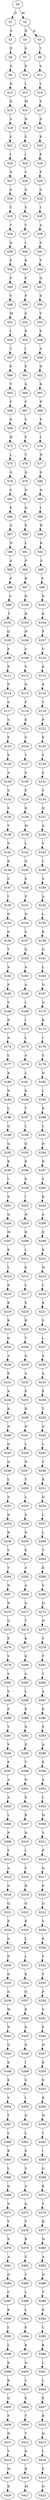 strict digraph  {
	S0 -> S1 [ label = D ];
	S0 -> S2 [ label = M ];
	S1 -> S3 [ label = S ];
	S2 -> S4 [ label = D ];
	S2 -> S5 [ label = A ];
	S3 -> S6 [ label = P ];
	S4 -> S7 [ label = S ];
	S5 -> S8 [ label = T ];
	S6 -> S9 [ label = S ];
	S7 -> S10 [ label = E ];
	S8 -> S11 [ label = S ];
	S9 -> S12 [ label = K ];
	S10 -> S13 [ label = L ];
	S11 -> S14 [ label = L ];
	S12 -> S15 [ label = D ];
	S13 -> S16 [ label = M ];
	S14 -> S17 [ label = F ];
	S15 -> S18 [ label = S ];
	S16 -> S19 [ label = H ];
	S17 -> S20 [ label = D ];
	S18 -> S21 [ label = F ];
	S19 -> S22 [ label = S ];
	S20 -> S23 [ label = E ];
	S21 -> S24 [ label = I ];
	S22 -> S25 [ label = I ];
	S23 -> S26 [ label = P ];
	S24 -> S27 [ label = G ];
	S25 -> S28 [ label = V ];
	S26 -> S29 [ label = P ];
	S27 -> S30 [ label = S ];
	S28 -> S31 [ label = G ];
	S29 -> S32 [ label = S ];
	S30 -> S33 [ label = Y ];
	S31 -> S34 [ label = S ];
	S32 -> S35 [ label = I ];
	S33 -> S36 [ label = Y ];
	S34 -> S37 [ label = Y ];
	S35 -> S38 [ label = A ];
	S36 -> S39 [ label = Q ];
	S37 -> S40 [ label = I ];
	S38 -> S41 [ label = S ];
	S39 -> S42 [ label = P ];
	S40 -> S43 [ label = K ];
	S41 -> S44 [ label = Y ];
	S42 -> S45 [ label = P ];
	S43 -> S46 [ label = P ];
	S44 -> S47 [ label = Q ];
	S45 -> S48 [ label = V ];
	S46 -> S49 [ label = P ];
	S47 -> S50 [ label = D ];
	S48 -> S51 [ label = M ];
	S49 -> S52 [ label = E ];
	S50 -> S53 [ label = Y ];
	S51 -> S54 [ label = I ];
	S52 -> S55 [ label = R ];
	S53 -> S56 [ label = P ];
	S54 -> S57 [ label = T ];
	S55 -> S58 [ label = I ];
	S56 -> S59 [ label = A ];
	S57 -> S60 [ label = P ];
	S58 -> S61 [ label = F ];
	S59 -> S62 [ label = N ];
	S60 -> S63 [ label = T ];
	S61 -> S64 [ label = A ];
	S62 -> S65 [ label = K ];
	S63 -> S66 [ label = P ];
	S64 -> S67 [ label = P ];
	S65 -> S68 [ label = P ];
	S66 -> S69 [ label = G ];
	S67 -> S70 [ label = S ];
	S68 -> S71 [ label = F ];
	S69 -> S72 [ label = H ];
	S70 -> S73 [ label = F ];
	S71 -> S74 [ label = I ];
	S72 -> S75 [ label = L ];
	S73 -> S76 [ label = T ];
	S74 -> S77 [ label = N ];
	S75 -> S78 [ label = G ];
	S76 -> S79 [ label = Q ];
	S77 -> S80 [ label = S ];
	S78 -> S81 [ label = S ];
	S79 -> S82 [ label = N ];
	S80 -> S83 [ label = N ];
	S81 -> S84 [ label = P ];
	S82 -> S85 [ label = D ];
	S83 -> S86 [ label = I ];
	S84 -> S87 [ label = A ];
	S85 -> S88 [ label = E ];
	S86 -> S89 [ label = R ];
	S87 -> S90 [ label = N ];
	S88 -> S91 [ label = L ];
	S89 -> S92 [ label = R ];
	S90 -> S93 [ label = A ];
	S91 -> S94 [ label = P ];
	S92 -> S95 [ label = S ];
	S93 -> S96 [ label = F ];
	S94 -> S97 [ label = R ];
	S95 -> S98 [ label = P ];
	S96 -> S99 [ label = S ];
	S97 -> S100 [ label = N ];
	S98 -> S101 [ label = N ];
	S99 -> S102 [ label = T ];
	S100 -> S103 [ label = H ];
	S101 -> S104 [ label = K ];
	S102 -> S105 [ label = Q ];
	S103 -> S106 [ label = H ];
	S104 -> S107 [ label = P ];
	S105 -> S108 [ label = P ];
	S106 -> S109 [ label = S ];
	S107 -> S110 [ label = V ];
	S108 -> S111 [ label = P ];
	S109 -> S112 [ label = V ];
	S110 -> S113 [ label = K ];
	S111 -> S114 [ label = P ];
	S112 -> S115 [ label = N ];
	S113 -> S116 [ label = A ];
	S114 -> S117 [ label = S ];
	S115 -> S118 [ label = F ];
	S116 -> S119 [ label = Y ];
	S117 -> S120 [ label = S ];
	S118 -> S121 [ label = E ];
	S119 -> S122 [ label = P ];
	S120 -> S123 [ label = P ];
	S121 -> S124 [ label = V ];
	S122 -> S125 [ label = E ];
	S123 -> S126 [ label = P ];
	S124 -> S127 [ label = T ];
	S125 -> S128 [ label = S ];
	S126 -> S129 [ label = A ];
	S127 -> S130 [ label = S ];
	S128 -> S131 [ label = S ];
	S129 -> S132 [ label = S ];
	S130 -> S133 [ label = P ];
	S131 -> S134 [ label = S ];
	S132 -> S135 [ label = S ];
	S133 -> S136 [ label = K ];
	S134 -> S137 [ label = Q ];
	S135 -> S138 [ label = T ];
	S136 -> S139 [ label = M ];
	S137 -> S140 [ label = A ];
	S138 -> S141 [ label = S ];
	S139 -> S142 [ label = L ];
	S140 -> S143 [ label = V ];
	S141 -> S144 [ label = K ];
	S142 -> S145 [ label = Q ];
	S143 -> S146 [ label = L ];
	S144 -> S147 [ label = G ];
	S145 -> S148 [ label = S ];
	S146 -> S149 [ label = S ];
	S147 -> S150 [ label = I ];
	S148 -> S151 [ label = P ];
	S149 -> S152 [ label = A ];
	S150 -> S153 [ label = D ];
	S151 -> S154 [ label = N ];
	S152 -> S155 [ label = L ];
	S153 -> S156 [ label = G ];
	S154 -> S157 [ label = S ];
	S155 -> S158 [ label = K ];
	S156 -> S159 [ label = T ];
	S157 -> S160 [ label = Q ];
	S158 -> S161 [ label = G ];
	S159 -> S162 [ label = A ];
	S160 -> S163 [ label = A ];
	S161 -> S164 [ label = L ];
	S162 -> S165 [ label = F ];
	S163 -> S166 [ label = A ];
	S164 -> S167 [ label = Q ];
	S165 -> S168 [ label = V ];
	S166 -> S169 [ label = L ];
	S167 -> S170 [ label = D ];
	S168 -> S171 [ label = N ];
	S169 -> S172 [ label = I ];
	S170 -> S173 [ label = K ];
	S171 -> S174 [ label = A ];
	S172 -> S175 [ label = L ];
	S173 -> S176 [ label = I ];
	S174 -> S177 [ label = L ];
	S175 -> S178 [ label = A ];
	S176 -> S179 [ label = Y ];
	S177 -> S180 [ label = K ];
	S178 -> S181 [ label = L ];
	S179 -> S182 [ label = N ];
	S180 -> S183 [ label = N ];
	S181 -> S184 [ label = K ];
	S182 -> S185 [ label = L ];
	S183 -> S186 [ label = L ];
	S184 -> S187 [ label = T ];
	S185 -> S188 [ label = E ];
	S186 -> S189 [ label = Q ];
	S187 -> S190 [ label = L ];
	S188 -> S191 [ label = L ];
	S189 -> S192 [ label = Q ];
	S190 -> S193 [ label = Q ];
	S191 -> S194 [ label = D ];
	S192 -> S195 [ label = K ];
	S193 -> S196 [ label = E ];
	S194 -> S197 [ label = R ];
	S195 -> S198 [ label = I ];
	S196 -> S199 [ label = K ];
	S197 -> S200 [ label = S ];
	S198 -> S201 [ label = D ];
	S199 -> S202 [ label = I ];
	S200 -> S203 [ label = K ];
	S201 -> S204 [ label = Q ];
	S202 -> S205 [ label = H ];
	S203 -> S206 [ label = A ];
	S204 -> S207 [ label = M ];
	S205 -> S208 [ label = R ];
	S206 -> S209 [ label = E ];
	S207 -> S210 [ label = E ];
	S208 -> S211 [ label = L ];
	S209 -> S212 [ label = K ];
	S210 -> S213 [ label = L ];
	S211 -> S214 [ label = E ];
	S212 -> S215 [ label = N ];
	S213 -> S216 [ label = E ];
	S214 -> S217 [ label = L ];
	S215 -> S218 [ label = L ];
	S216 -> S219 [ label = K ];
	S217 -> S220 [ label = E ];
	S218 -> S221 [ label = K ];
	S219 -> S222 [ label = K ];
	S220 -> S223 [ label = R ];
	S221 -> S224 [ label = S ];
	S222 -> S225 [ label = Q ];
	S223 -> S226 [ label = T ];
	S224 -> S227 [ label = L ];
	S225 -> S228 [ label = A ];
	S226 -> S229 [ label = Q ];
	S227 -> S230 [ label = A ];
	S228 -> S231 [ label = K ];
	S229 -> S232 [ label = A ];
	S230 -> S233 [ label = A ];
	S231 -> S234 [ label = A ];
	S232 -> S235 [ label = E ];
	S233 -> S236 [ label = E ];
	S234 -> S237 [ label = K ];
	S235 -> S238 [ label = D ];
	S236 -> S239 [ label = T ];
	S237 -> S240 [ label = N ];
	S238 -> S241 [ label = N ];
	S239 -> S242 [ label = S ];
	S240 -> S243 [ label = Q ];
	S241 -> S244 [ label = L ];
	S242 -> S245 [ label = L ];
	S243 -> S246 [ label = Q ];
	S244 -> S247 [ label = N ];
	S245 -> S248 [ label = Y ];
	S246 -> S249 [ label = L ];
	S247 -> S250 [ label = T ];
	S248 -> S251 [ label = K ];
	S249 -> S252 [ label = S ];
	S250 -> S253 [ label = L ];
	S251 -> S254 [ label = D ];
	S252 -> S255 [ label = H ];
	S253 -> S256 [ label = S ];
	S254 -> S257 [ label = L ];
	S255 -> S258 [ label = R ];
	S256 -> S259 [ label = R ];
	S257 -> S260 [ label = L ];
	S258 -> S261 [ label = V ];
	S259 -> S262 [ label = E ];
	S260 -> S263 [ label = T ];
	S261 -> S264 [ label = T ];
	S262 -> S265 [ label = A ];
	S263 -> S266 [ label = K ];
	S264 -> S267 [ label = N ];
	S265 -> S268 [ label = A ];
	S266 -> S269 [ label = S ];
	S267 -> S270 [ label = H ];
	S268 -> S271 [ label = Q ];
	S269 -> S272 [ label = Q ];
	S270 -> S273 [ label = Q ];
	S271 -> S274 [ label = Y ];
	S272 -> S275 [ label = N ];
	S273 -> S276 [ label = P ];
	S274 -> S277 [ label = K ];
	S275 -> S278 [ label = S ];
	S276 -> S279 [ label = V ];
	S277 -> S280 [ label = K ];
	S278 -> S281 [ label = P ];
	S279 -> S282 [ label = S ];
	S280 -> S283 [ label = A ];
	S281 -> S284 [ label = T ];
	S282 -> S285 [ label = S ];
	S283 -> S286 [ label = L ];
	S284 -> S287 [ label = A ];
	S285 -> S288 [ label = P ];
	S286 -> S289 [ label = E ];
	S287 -> S290 [ label = K ];
	S288 -> S291 [ label = Y ];
	S289 -> S292 [ label = D ];
	S290 -> S293 [ label = P ];
	S291 -> S294 [ label = V ];
	S292 -> S295 [ label = E ];
	S293 -> S296 [ label = A ];
	S294 -> S297 [ label = E ];
	S295 -> S298 [ label = T ];
	S296 -> S299 [ label = E ];
	S297 -> S300 [ label = A ];
	S298 -> S301 [ label = N ];
	S299 -> S302 [ label = A ];
	S300 -> S303 [ label = A ];
	S301 -> S304 [ label = E ];
	S302 -> S305 [ label = L ];
	S303 -> S306 [ label = L ];
	S304 -> S307 [ label = R ];
	S305 -> S308 [ label = H ];
	S306 -> S309 [ label = P ];
	S307 -> S310 [ label = N ];
	S308 -> S311 [ label = S ];
	S309 -> S312 [ label = T ];
	S310 -> S313 [ label = L ];
	S311 -> S314 [ label = P ];
	S312 -> S315 [ label = A ];
	S313 -> S316 [ label = V ];
	S314 -> S317 [ label = Q ];
	S315 -> S318 [ label = G ];
	S316 -> S319 [ label = H ];
	S317 -> S320 [ label = P ];
	S318 -> S321 [ label = Q ];
	S319 -> S322 [ label = Q ];
	S320 -> S323 [ label = G ];
	S321 -> S324 [ label = P ];
	S322 -> S325 [ label = E ];
	S323 -> S326 [ label = S ];
	S324 -> S327 [ label = G ];
	S325 -> S328 [ label = L ];
	S326 -> S329 [ label = R ];
	S327 -> S330 [ label = P ];
	S328 -> S331 [ label = I ];
	S329 -> S332 [ label = Y ];
	S330 -> S333 [ label = D ];
	S331 -> S334 [ label = K ];
	S332 -> S335 [ label = S ];
	S333 -> S336 [ label = G ];
	S334 -> S337 [ label = Q ];
	S335 -> S338 [ label = P ];
	S336 -> S339 [ label = W ];
	S337 -> S340 [ label = K ];
	S338 -> S341 [ label = S ];
	S339 -> S342 [ label = N ];
	S340 -> S343 [ label = K ];
	S341 -> S344 [ label = P ];
	S342 -> S345 [ label = Q ];
	S343 -> S346 [ label = D ];
	S344 -> S347 [ label = N ];
	S345 -> S348 [ label = E ];
	S346 -> S349 [ label = I ];
	S347 -> S350 [ label = R ];
	S348 -> S351 [ label = E ];
	S349 -> S352 [ label = S ];
	S350 -> S353 [ label = E ];
	S351 -> S354 [ label = Y ];
	S352 -> S355 [ label = I ];
	S353 -> S356 [ label = R ];
	S354 -> S357 [ label = T ];
	S355 -> S358 [ label = Q ];
	S356 -> S359 [ label = N ];
	S357 -> S360 [ label = L ];
	S358 -> S361 [ label = L ];
	S359 -> S362 [ label = T ];
	S360 -> S363 [ label = K ];
	S361 -> S364 [ label = S ];
	S362 -> S365 [ label = I ];
	S363 -> S366 [ label = L ];
	S364 -> S367 [ label = S ];
	S365 -> S368 [ label = G ];
	S366 -> S369 [ label = Q ];
	S367 -> S370 [ label = A ];
	S368 -> S371 [ label = K ];
	S369 -> S372 [ label = S ];
	S370 -> S373 [ label = Q ];
	S371 -> S374 [ label = T ];
	S372 -> S375 [ label = V ];
	S373 -> S376 [ label = T ];
	S374 -> S377 [ label = R ];
	S375 -> S378 [ label = E ];
	S376 -> S379 [ label = R ];
	S377 -> S380 [ label = N ];
	S378 -> S381 [ label = A ];
	S379 -> S382 [ label = C ];
	S380 -> S383 [ label = A ];
	S381 -> S384 [ label = Q ];
	S382 -> S385 [ label = T ];
	S383 -> S386 [ label = D ];
	S384 -> S387 [ label = C ];
	S385 -> S388 [ label = L ];
	S386 -> S389 [ label = T ];
	S387 -> S390 [ label = K ];
	S388 -> S391 [ label = L ];
	S389 -> S392 [ label = R ];
	S390 -> S393 [ label = I ];
	S391 -> S394 [ label = E ];
	S392 -> S395 [ label = C ];
	S393 -> S396 [ label = L ];
	S394 -> S397 [ label = K ];
	S395 -> S398 [ label = R ];
	S396 -> S399 [ label = E ];
	S397 -> S400 [ label = Q ];
	S398 -> S401 [ label = L ];
	S399 -> S402 [ label = K ];
	S400 -> S403 [ label = L ];
	S401 -> S404 [ label = L ];
	S402 -> S405 [ label = Q ];
	S403 -> S406 [ label = E ];
	S404 -> S407 [ label = E ];
	S405 -> S408 [ label = F ];
	S406 -> S409 [ label = Y ];
	S407 -> S410 [ label = R ];
	S408 -> S411 [ label = N ];
	S409 -> S412 [ label = T ];
	S410 -> S413 [ label = Q ];
	S411 -> S414 [ label = Y ];
	S412 -> S415 [ label = K ];
	S413 -> S416 [ label = L ];
	S414 -> S417 [ label = M ];
	S415 -> S418 [ label = R ];
	S416 -> S419 [ label = E ];
	S417 -> S420 [ label = R ];
	S418 -> S421 [ label = M ];
	S419 -> S422 [ label = N ];
}
